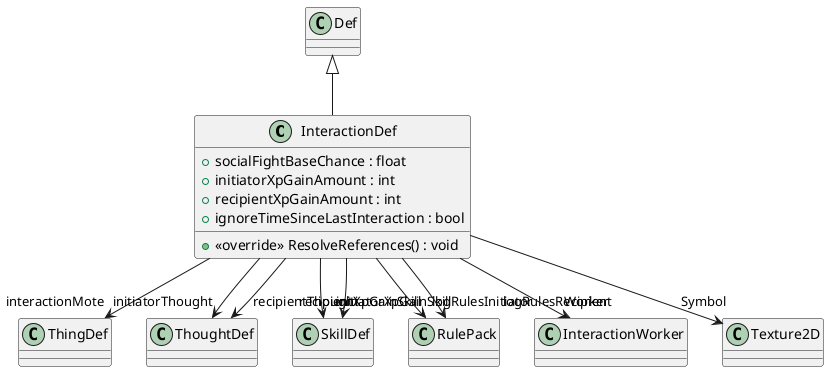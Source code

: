 @startuml
class InteractionDef {
    + socialFightBaseChance : float
    + initiatorXpGainAmount : int
    + recipientXpGainAmount : int
    + ignoreTimeSinceLastInteraction : bool
    + <<override>> ResolveReferences() : void
}
Def <|-- InteractionDef
InteractionDef --> "interactionMote" ThingDef
InteractionDef --> "initiatorThought" ThoughtDef
InteractionDef --> "initiatorXpGainSkill" SkillDef
InteractionDef --> "recipientThought" ThoughtDef
InteractionDef --> "recipientXpGainSkill" SkillDef
InteractionDef --> "logRulesInitiator" RulePack
InteractionDef --> "logRulesRecipient" RulePack
InteractionDef --> "Worker" InteractionWorker
InteractionDef --> "Symbol" Texture2D
@enduml

